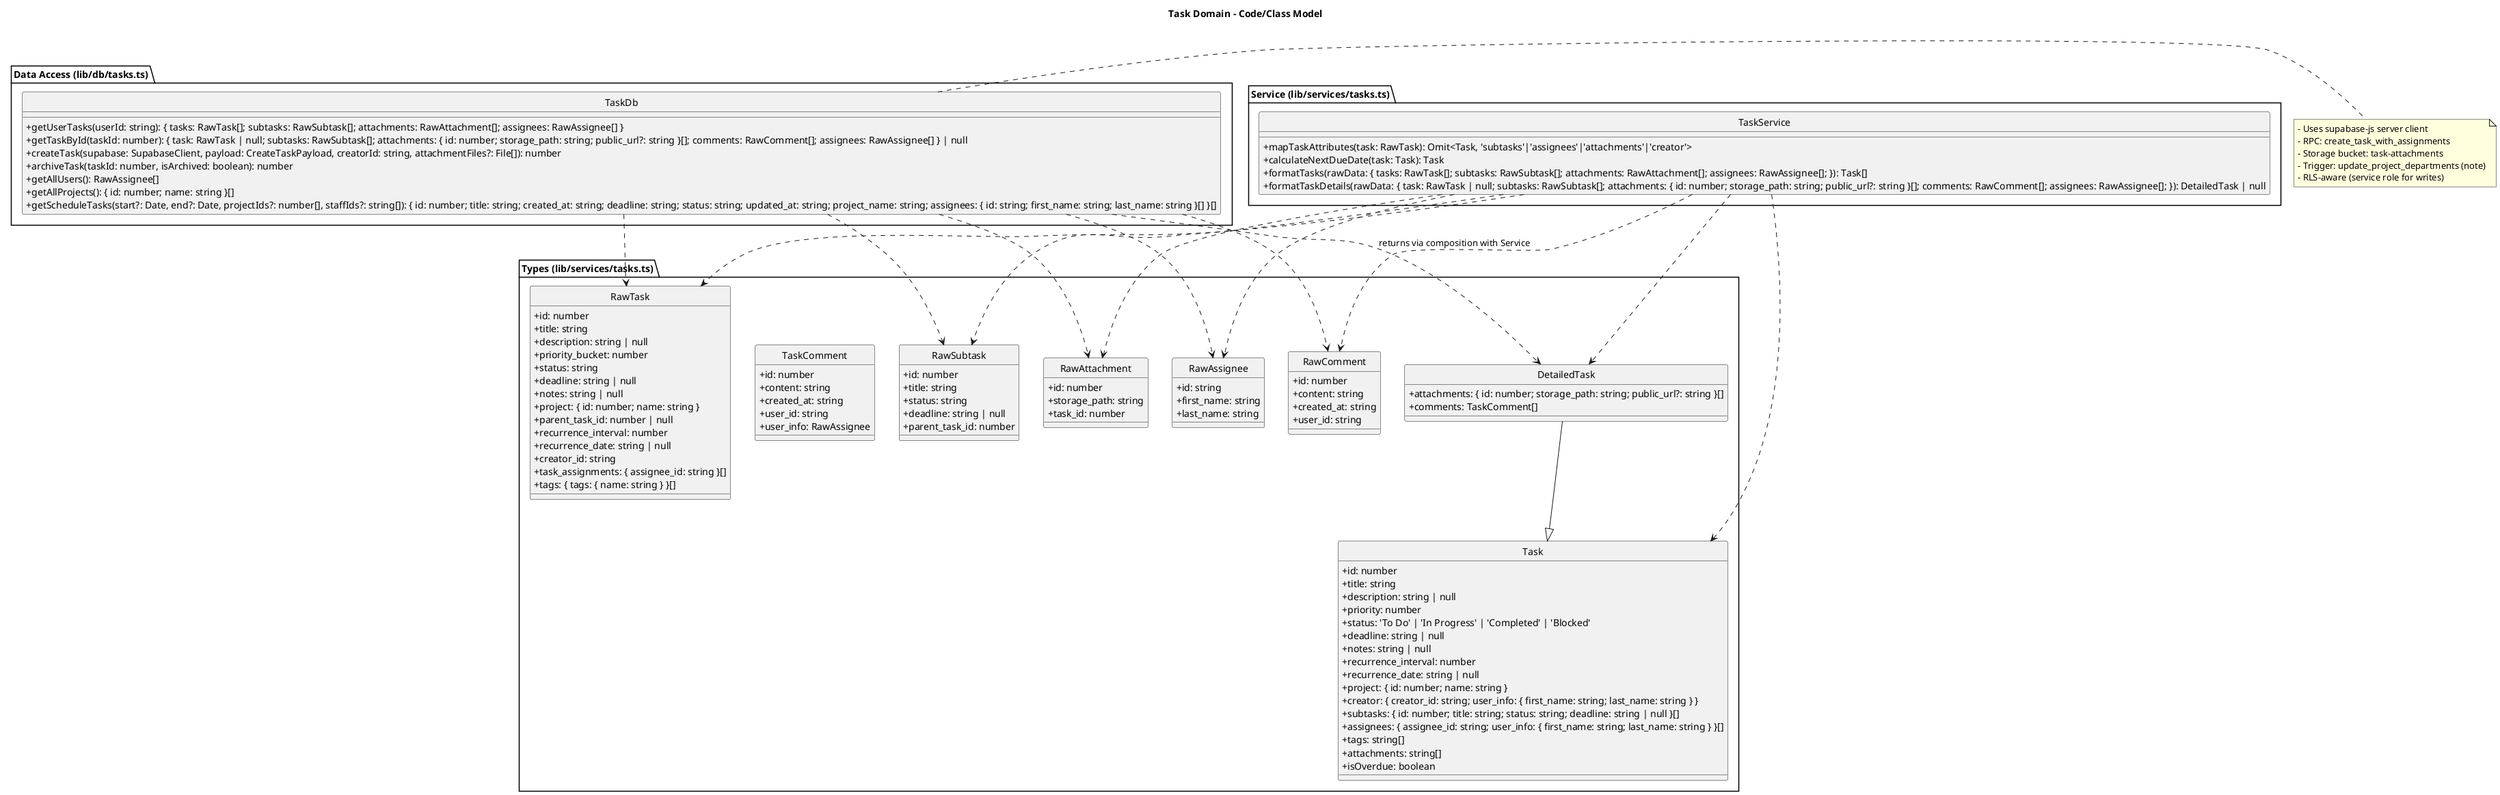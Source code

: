 @startuml
' Code/Classes for Task domain (C4 level 4 – code)
skinparam Style strictuml
skinparam classAttributeIconSize 0
Title "Task Domain - Code/Class Model"

package "Types (lib/services/tasks.ts)" as Types {
  class RawTask {
    +id: number
    +title: string
    +description: string | null
    +priority_bucket: number
    +status: string
    +deadline: string | null
    +notes: string | null
    +project: { id: number; name: string }
    +parent_task_id: number | null
    +recurrence_interval: number
    +recurrence_date: string | null
    +creator_id: string
    +task_assignments: { assignee_id: string }[]
    +tags: { tags: { name: string } }[]
  }

  class RawSubtask {
    +id: number
    +title: string
    +status: string
    +deadline: string | null
    +parent_task_id: number
  }

  class RawAttachment {
    +id: number
    +storage_path: string
    +task_id: number
  }

  class RawAssignee {
    +id: string
    +first_name: string
    +last_name: string
  }

  class RawComment {
    +id: number
    +content: string
    +created_at: string
    +user_id: string
  }

  class Task {
    +id: number
    +title: string
    +description: string | null
    +priority: number
    +status: 'To Do' | 'In Progress' | 'Completed' | 'Blocked'
    +deadline: string | null
    +notes: string | null
    +recurrence_interval: number
    +recurrence_date: string | null
    +project: { id: number; name: string }
    +creator: { creator_id: string; user_info: { first_name: string; last_name: string } }
    +subtasks: { id: number; title: string; status: string; deadline: string | null }[]
    +assignees: { assignee_id: string; user_info: { first_name: string; last_name: string } }[]
    +tags: string[]
    +attachments: string[]
    +isOverdue: boolean
  }

  class TaskComment {
    +id: number
    +content: string
    +created_at: string
    +user_id: string
    +user_info: RawAssignee
  }

  class DetailedTask {
    +attachments: { id: number; storage_path: string; public_url?: string }[]
    +comments: TaskComment[]
  }
  DetailedTask --|> Task
}

package "Service (lib/services/tasks.ts)" as Service {
  class TaskService {
    +mapTaskAttributes(task: RawTask): Omit<Task, 'subtasks'|'assignees'|'attachments'|'creator'>
    +calculateNextDueDate(task: Task): Task
    +formatTasks(rawData: { tasks: RawTask[]; subtasks: RawSubtask[]; attachments: RawAttachment[]; assignees: RawAssignee[]; }): Task[]
    +formatTaskDetails(rawData: { task: RawTask | null; subtasks: RawSubtask[]; attachments: { id: number; storage_path: string; public_url?: string }[]; comments: RawComment[]; assignees: RawAssignee[]; }): DetailedTask | null
  }
}

package "Data Access (lib/db/tasks.ts)" as DAL {
  class TaskDb {
    +getUserTasks(userId: string): { tasks: RawTask[]; subtasks: RawSubtask[]; attachments: RawAttachment[]; assignees: RawAssignee[] }
    +getTaskById(taskId: number): { task: RawTask | null; subtasks: RawSubtask[]; attachments: { id: number; storage_path: string; public_url?: string }[]; comments: RawComment[]; assignees: RawAssignee[] } | null
    +createTask(supabase: SupabaseClient, payload: CreateTaskPayload, creatorId: string, attachmentFiles?: File[]): number
    +archiveTask(taskId: number, isArchived: boolean): number
    +getAllUsers(): RawAssignee[]
    +getAllProjects(): { id: number; name: string }[]
    +getScheduleTasks(start?: Date, end?: Date, projectIds?: number[], staffIds?: string[]): { id: number; title: string; created_at: string; deadline: string; status: string; updated_at: string; project_name: string; assignees: { id: string; first_name: string; last_name: string }[] }[]
  }
}

' Relationships
TaskService ..> RawTask
TaskService ..> RawSubtask
TaskService ..> RawAttachment
TaskService ..> RawAssignee
TaskService ..> RawComment
TaskService ..> Task
TaskService ..> DetailedTask

TaskDb ..> RawTask
TaskDb ..> RawSubtask
TaskDb ..> RawAttachment
TaskDb ..> RawAssignee
TaskDb ..> RawComment
TaskDb ..> DetailedTask : returns via composition with Service

note right of TaskDb
- Uses supabase-js server client
- RPC: create_task_with_assignments
- Storage bucket: task-attachments
- Trigger: update_project_departments (note)
- RLS-aware (service role for writes)
end note

@enduml
